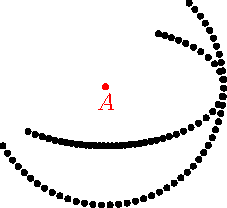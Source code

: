   import geometry;
  size(4cm,0);
  ellipsenodesnumberfactor=100;
  point A=(1,1); dot("$A$",A,S,red);
  ellipse EL=ellipse(A,2,1);
  dot((path)arc(EL, 210, 45, fromCenter));
  circle C=circle(A,2);
  dot((path)arc(C, 210, 45));
